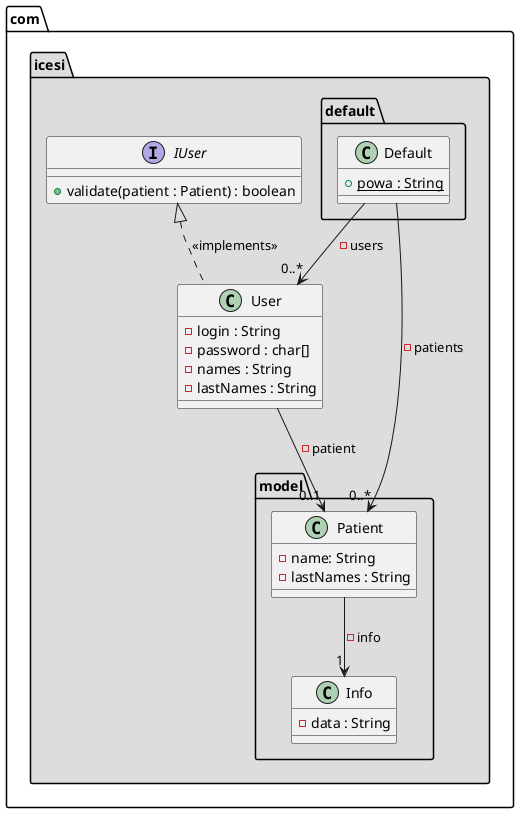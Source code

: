 @startuml

namespace com.icesi #DDDDDD{
    interface IUser as "IUser" {

        +validate(patient : Patient) : boolean
    }


    class User {
        -login : String
        -password : char[]
        -names : String
        -lastNames : String

    }

    IUser <|.. User : <<implements>>

}

namespace com.icesi.model{


    class Patient{

        -name: String
        -lastNames : String
    }

    class Info{
        -data : String
    }

    Patient --> "1" Info : -info
    com.icesi.User --> "0..1" com.icesi.model.Patient : -patient

}

namespace com.icesi.default{

    class Default{
        +{static} powa : String
    }

    Default --> "0..*" com.icesi.User : -users
    Default --> "0..*" com.icesi.model.Patient : -patients
}










@enduml